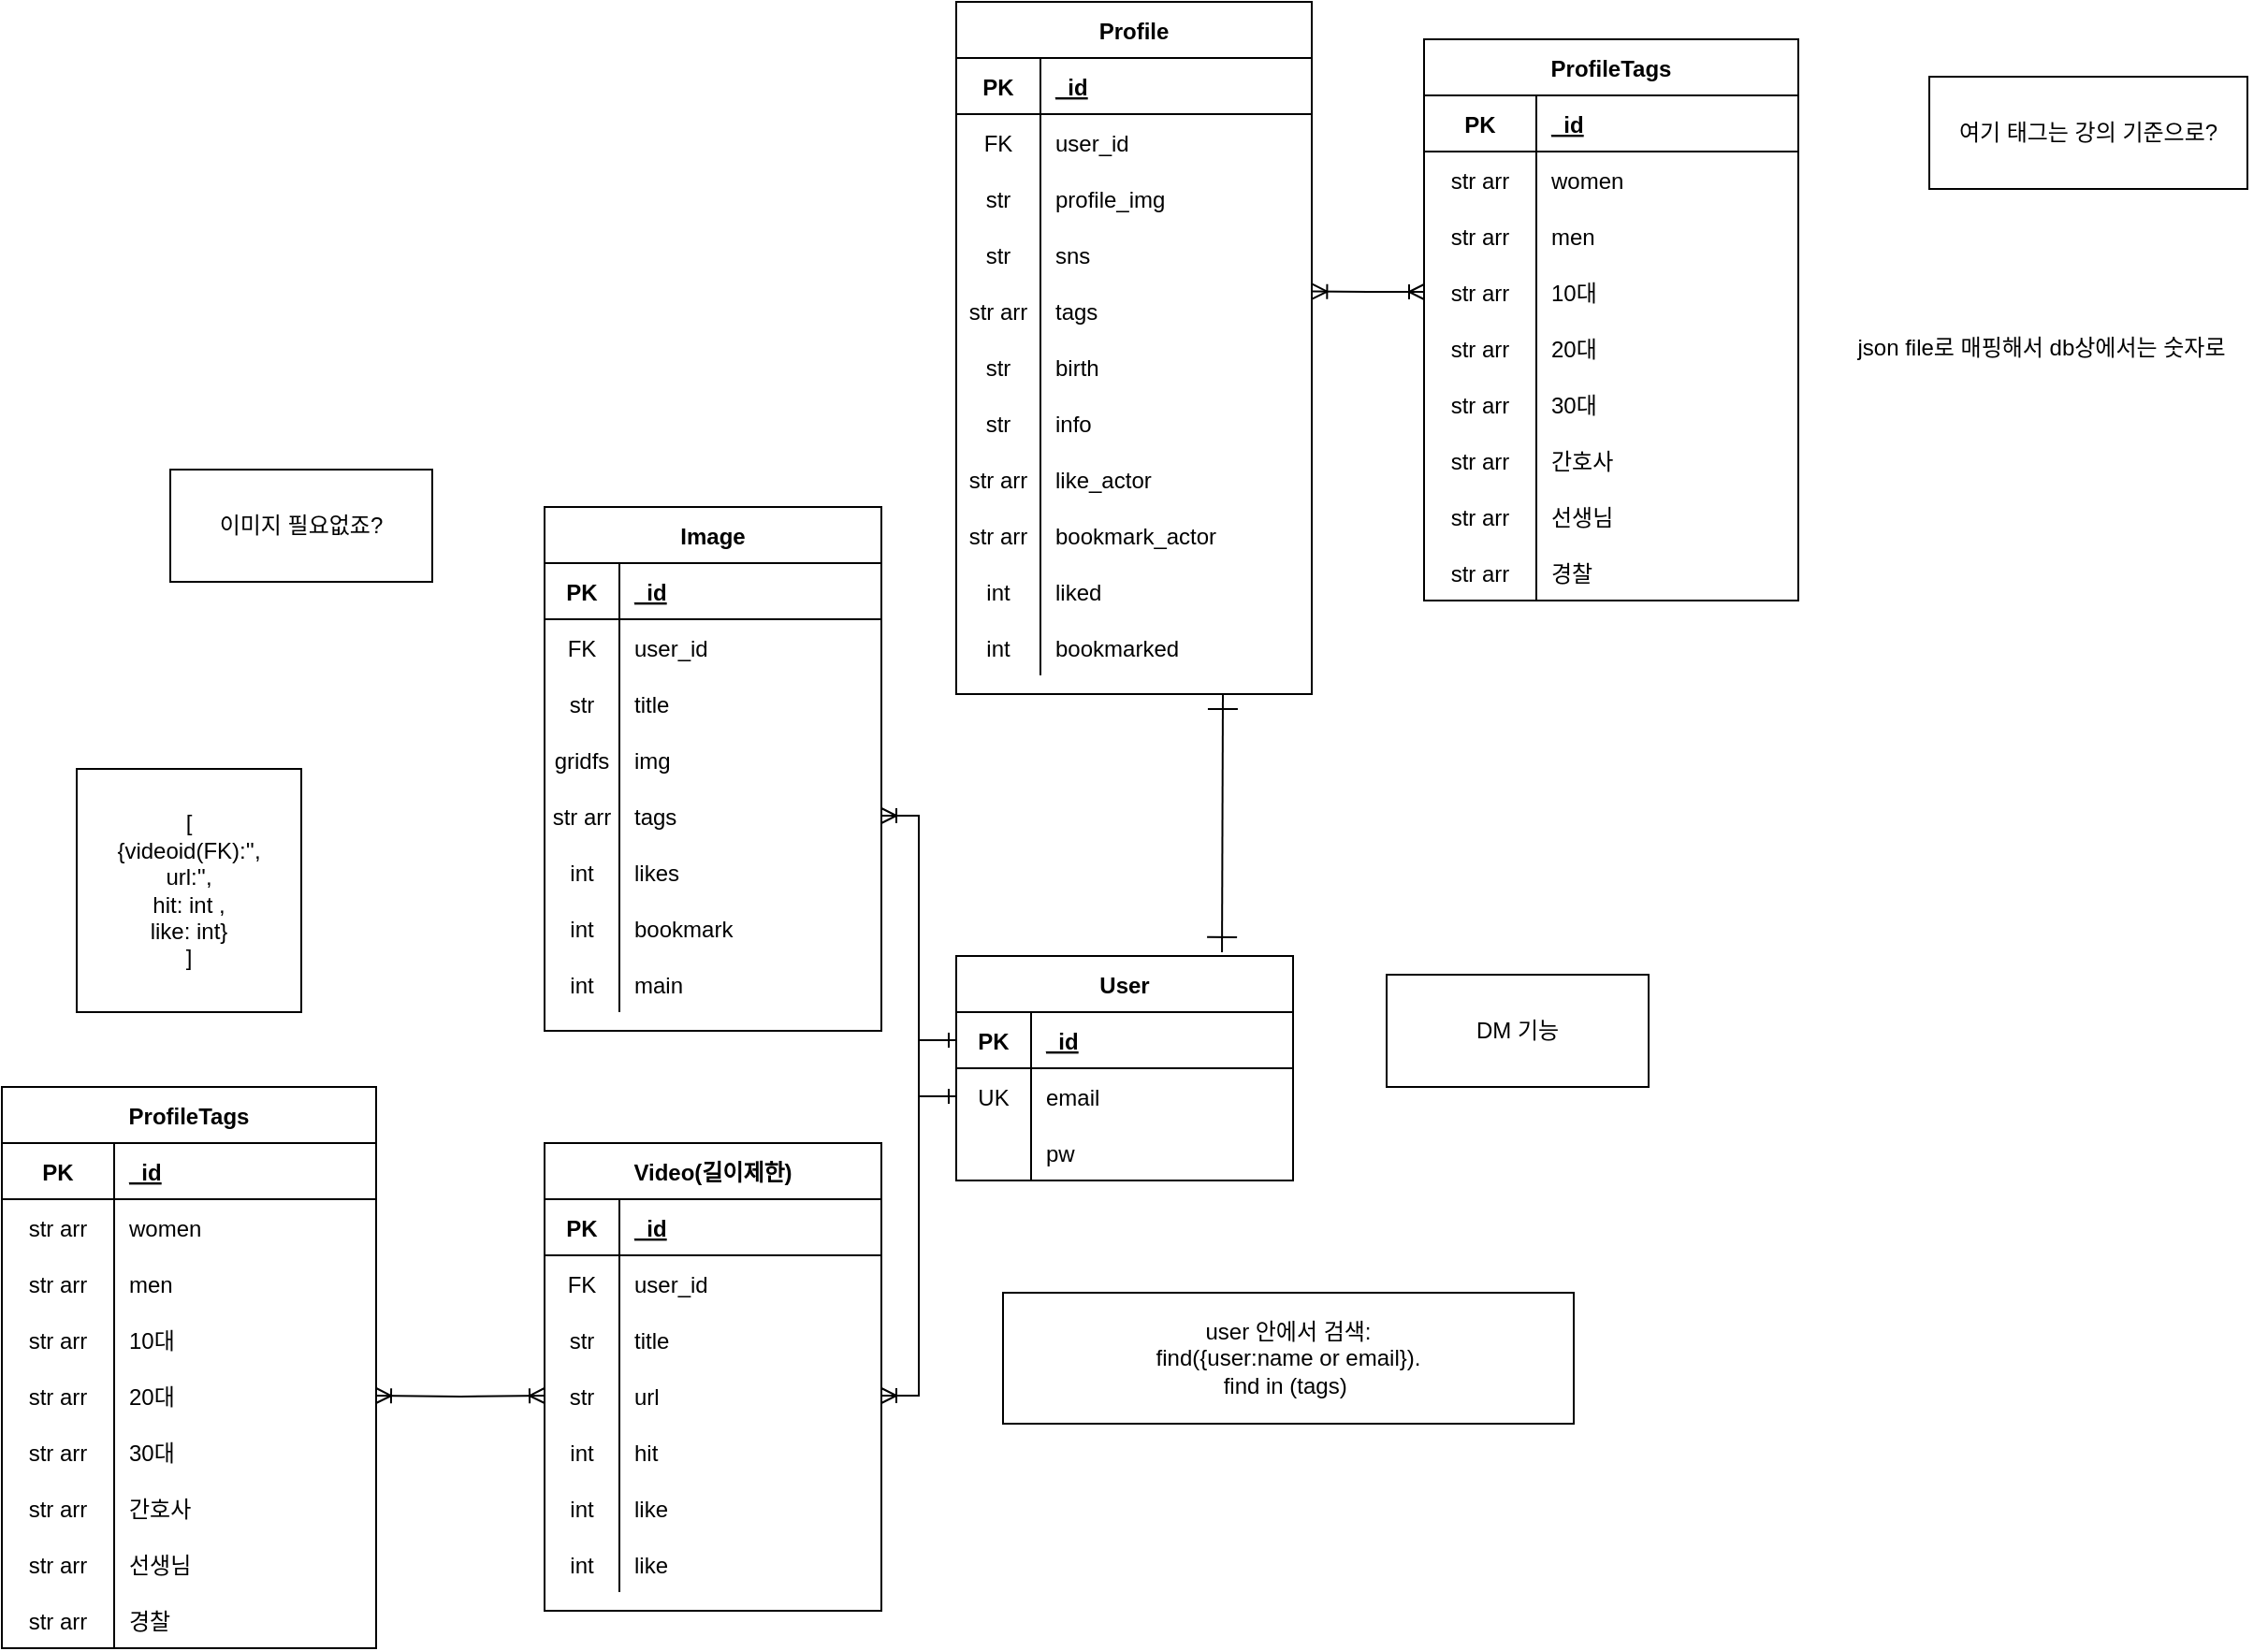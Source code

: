 <mxfile version="20.1.1" type="github">
  <diagram id="dkiNthlMaqfUQM1gwQfn" name="Page-1">
    <mxGraphModel dx="1955" dy="1315" grid="1" gridSize="10" guides="1" tooltips="1" connect="1" arrows="1" fold="1" page="0" pageScale="1" pageWidth="850" pageHeight="1100" math="0" shadow="0">
      <root>
        <mxCell id="0" />
        <mxCell id="1" parent="0" />
        <mxCell id="FGt0lHxh2fxRir9ZSNWb-1" value="User" style="shape=table;startSize=30;container=1;collapsible=1;childLayout=tableLayout;fixedRows=1;rowLines=0;fontStyle=1;align=center;resizeLast=1;hachureGap=4;" parent="1" vertex="1">
          <mxGeometry x="240" y="280" width="180" height="120" as="geometry" />
        </mxCell>
        <mxCell id="FGt0lHxh2fxRir9ZSNWb-2" value="" style="shape=tableRow;horizontal=0;startSize=0;swimlaneHead=0;swimlaneBody=0;fillColor=none;collapsible=0;dropTarget=0;points=[[0,0.5],[1,0.5]];portConstraint=eastwest;top=0;left=0;right=0;bottom=1;hachureGap=4;" parent="FGt0lHxh2fxRir9ZSNWb-1" vertex="1">
          <mxGeometry y="30" width="180" height="30" as="geometry" />
        </mxCell>
        <mxCell id="FGt0lHxh2fxRir9ZSNWb-3" value="PK" style="shape=partialRectangle;connectable=0;fillColor=none;top=0;left=0;bottom=0;right=0;fontStyle=1;overflow=hidden;hachureGap=4;" parent="FGt0lHxh2fxRir9ZSNWb-2" vertex="1">
          <mxGeometry width="40" height="30" as="geometry">
            <mxRectangle width="40" height="30" as="alternateBounds" />
          </mxGeometry>
        </mxCell>
        <mxCell id="FGt0lHxh2fxRir9ZSNWb-4" value="_id" style="shape=partialRectangle;connectable=0;fillColor=none;top=0;left=0;bottom=0;right=0;align=left;spacingLeft=6;fontStyle=5;overflow=hidden;hachureGap=4;" parent="FGt0lHxh2fxRir9ZSNWb-2" vertex="1">
          <mxGeometry x="40" width="140" height="30" as="geometry">
            <mxRectangle width="140" height="30" as="alternateBounds" />
          </mxGeometry>
        </mxCell>
        <mxCell id="FGt0lHxh2fxRir9ZSNWb-5" value="" style="shape=tableRow;horizontal=0;startSize=0;swimlaneHead=0;swimlaneBody=0;fillColor=none;collapsible=0;dropTarget=0;points=[[0,0.5],[1,0.5]];portConstraint=eastwest;top=0;left=0;right=0;bottom=0;hachureGap=4;" parent="FGt0lHxh2fxRir9ZSNWb-1" vertex="1">
          <mxGeometry y="60" width="180" height="30" as="geometry" />
        </mxCell>
        <mxCell id="FGt0lHxh2fxRir9ZSNWb-6" value="UK" style="shape=partialRectangle;connectable=0;fillColor=none;top=0;left=0;bottom=0;right=0;editable=1;overflow=hidden;hachureGap=4;" parent="FGt0lHxh2fxRir9ZSNWb-5" vertex="1">
          <mxGeometry width="40" height="30" as="geometry">
            <mxRectangle width="40" height="30" as="alternateBounds" />
          </mxGeometry>
        </mxCell>
        <mxCell id="FGt0lHxh2fxRir9ZSNWb-7" value="email" style="shape=partialRectangle;connectable=0;fillColor=none;top=0;left=0;bottom=0;right=0;align=left;spacingLeft=6;overflow=hidden;hachureGap=4;" parent="FGt0lHxh2fxRir9ZSNWb-5" vertex="1">
          <mxGeometry x="40" width="140" height="30" as="geometry">
            <mxRectangle width="140" height="30" as="alternateBounds" />
          </mxGeometry>
        </mxCell>
        <mxCell id="FGt0lHxh2fxRir9ZSNWb-8" value="" style="shape=tableRow;horizontal=0;startSize=0;swimlaneHead=0;swimlaneBody=0;fillColor=none;collapsible=0;dropTarget=0;points=[[0,0.5],[1,0.5]];portConstraint=eastwest;top=0;left=0;right=0;bottom=0;hachureGap=4;" parent="FGt0lHxh2fxRir9ZSNWb-1" vertex="1">
          <mxGeometry y="90" width="180" height="30" as="geometry" />
        </mxCell>
        <mxCell id="FGt0lHxh2fxRir9ZSNWb-9" value="" style="shape=partialRectangle;connectable=0;fillColor=none;top=0;left=0;bottom=0;right=0;editable=1;overflow=hidden;hachureGap=4;" parent="FGt0lHxh2fxRir9ZSNWb-8" vertex="1">
          <mxGeometry width="40" height="30" as="geometry">
            <mxRectangle width="40" height="30" as="alternateBounds" />
          </mxGeometry>
        </mxCell>
        <mxCell id="FGt0lHxh2fxRir9ZSNWb-10" value="pw" style="shape=partialRectangle;connectable=0;fillColor=none;top=0;left=0;bottom=0;right=0;align=left;spacingLeft=6;overflow=hidden;hachureGap=4;" parent="FGt0lHxh2fxRir9ZSNWb-8" vertex="1">
          <mxGeometry x="40" width="140" height="30" as="geometry">
            <mxRectangle width="140" height="30" as="alternateBounds" />
          </mxGeometry>
        </mxCell>
        <mxCell id="FGt0lHxh2fxRir9ZSNWb-445" style="edgeStyle=none;curved=1;rounded=0;orthogonalLoop=1;jettySize=auto;html=1;exitX=0.75;exitY=1;exitDx=0;exitDy=0;entryX=0.789;entryY=-0.017;entryDx=0;entryDy=0;entryPerimeter=0;startArrow=ERone;startFill=0;endArrow=ERone;endFill=0;startSize=14;endSize=14;sourcePerimeterSpacing=8;targetPerimeterSpacing=8;" parent="1" source="FGt0lHxh2fxRir9ZSNWb-27" target="FGt0lHxh2fxRir9ZSNWb-1" edge="1">
          <mxGeometry relative="1" as="geometry" />
        </mxCell>
        <mxCell id="FGt0lHxh2fxRir9ZSNWb-27" value="Profile" style="shape=table;startSize=30;container=1;collapsible=1;childLayout=tableLayout;fixedRows=1;rowLines=0;fontStyle=1;align=center;resizeLast=1;hachureGap=4;" parent="1" vertex="1">
          <mxGeometry x="240" y="-230" width="190" height="370" as="geometry" />
        </mxCell>
        <mxCell id="FGt0lHxh2fxRir9ZSNWb-28" value="" style="shape=tableRow;horizontal=0;startSize=0;swimlaneHead=0;swimlaneBody=0;fillColor=none;collapsible=0;dropTarget=0;points=[[0,0.5],[1,0.5]];portConstraint=eastwest;top=0;left=0;right=0;bottom=1;hachureGap=4;" parent="FGt0lHxh2fxRir9ZSNWb-27" vertex="1">
          <mxGeometry y="30" width="190" height="30" as="geometry" />
        </mxCell>
        <mxCell id="FGt0lHxh2fxRir9ZSNWb-29" value="PK" style="shape=partialRectangle;connectable=0;fillColor=none;top=0;left=0;bottom=0;right=0;fontStyle=1;overflow=hidden;hachureGap=4;" parent="FGt0lHxh2fxRir9ZSNWb-28" vertex="1">
          <mxGeometry width="45" height="30" as="geometry">
            <mxRectangle width="45" height="30" as="alternateBounds" />
          </mxGeometry>
        </mxCell>
        <mxCell id="FGt0lHxh2fxRir9ZSNWb-30" value="_id" style="shape=partialRectangle;connectable=0;fillColor=none;top=0;left=0;bottom=0;right=0;align=left;spacingLeft=6;fontStyle=5;overflow=hidden;hachureGap=4;" parent="FGt0lHxh2fxRir9ZSNWb-28" vertex="1">
          <mxGeometry x="45" width="145" height="30" as="geometry">
            <mxRectangle width="145" height="30" as="alternateBounds" />
          </mxGeometry>
        </mxCell>
        <mxCell id="FGt0lHxh2fxRir9ZSNWb-31" value="" style="shape=tableRow;horizontal=0;startSize=0;swimlaneHead=0;swimlaneBody=0;fillColor=none;collapsible=0;dropTarget=0;points=[[0,0.5],[1,0.5]];portConstraint=eastwest;top=0;left=0;right=0;bottom=0;hachureGap=4;" parent="FGt0lHxh2fxRir9ZSNWb-27" vertex="1">
          <mxGeometry y="60" width="190" height="30" as="geometry" />
        </mxCell>
        <mxCell id="FGt0lHxh2fxRir9ZSNWb-32" value="FK" style="shape=partialRectangle;connectable=0;fillColor=none;top=0;left=0;bottom=0;right=0;editable=1;overflow=hidden;hachureGap=4;" parent="FGt0lHxh2fxRir9ZSNWb-31" vertex="1">
          <mxGeometry width="45" height="30" as="geometry">
            <mxRectangle width="45" height="30" as="alternateBounds" />
          </mxGeometry>
        </mxCell>
        <mxCell id="FGt0lHxh2fxRir9ZSNWb-33" value="user_id" style="shape=partialRectangle;connectable=0;fillColor=none;top=0;left=0;bottom=0;right=0;align=left;spacingLeft=6;overflow=hidden;hachureGap=4;" parent="FGt0lHxh2fxRir9ZSNWb-31" vertex="1">
          <mxGeometry x="45" width="145" height="30" as="geometry">
            <mxRectangle width="145" height="30" as="alternateBounds" />
          </mxGeometry>
        </mxCell>
        <mxCell id="FGt0lHxh2fxRir9ZSNWb-34" value="" style="shape=tableRow;horizontal=0;startSize=0;swimlaneHead=0;swimlaneBody=0;fillColor=none;collapsible=0;dropTarget=0;points=[[0,0.5],[1,0.5]];portConstraint=eastwest;top=0;left=0;right=0;bottom=0;hachureGap=4;" parent="FGt0lHxh2fxRir9ZSNWb-27" vertex="1">
          <mxGeometry y="90" width="190" height="30" as="geometry" />
        </mxCell>
        <mxCell id="FGt0lHxh2fxRir9ZSNWb-35" value="str" style="shape=partialRectangle;connectable=0;fillColor=none;top=0;left=0;bottom=0;right=0;editable=1;overflow=hidden;hachureGap=4;" parent="FGt0lHxh2fxRir9ZSNWb-34" vertex="1">
          <mxGeometry width="45" height="30" as="geometry">
            <mxRectangle width="45" height="30" as="alternateBounds" />
          </mxGeometry>
        </mxCell>
        <mxCell id="FGt0lHxh2fxRir9ZSNWb-36" value="profile_img" style="shape=partialRectangle;connectable=0;fillColor=none;top=0;left=0;bottom=0;right=0;align=left;spacingLeft=6;overflow=hidden;hachureGap=4;" parent="FGt0lHxh2fxRir9ZSNWb-34" vertex="1">
          <mxGeometry x="45" width="145" height="30" as="geometry">
            <mxRectangle width="145" height="30" as="alternateBounds" />
          </mxGeometry>
        </mxCell>
        <mxCell id="FGt0lHxh2fxRir9ZSNWb-59" value="" style="shape=tableRow;horizontal=0;startSize=0;swimlaneHead=0;swimlaneBody=0;fillColor=none;collapsible=0;dropTarget=0;points=[[0,0.5],[1,0.5]];portConstraint=eastwest;top=0;left=0;right=0;bottom=0;hachureGap=4;" parent="FGt0lHxh2fxRir9ZSNWb-27" vertex="1">
          <mxGeometry y="120" width="190" height="30" as="geometry" />
        </mxCell>
        <mxCell id="FGt0lHxh2fxRir9ZSNWb-60" value="str" style="shape=partialRectangle;connectable=0;fillColor=none;top=0;left=0;bottom=0;right=0;editable=1;overflow=hidden;hachureGap=4;" parent="FGt0lHxh2fxRir9ZSNWb-59" vertex="1">
          <mxGeometry width="45" height="30" as="geometry">
            <mxRectangle width="45" height="30" as="alternateBounds" />
          </mxGeometry>
        </mxCell>
        <mxCell id="FGt0lHxh2fxRir9ZSNWb-61" value="sns" style="shape=partialRectangle;connectable=0;fillColor=none;top=0;left=0;bottom=0;right=0;align=left;spacingLeft=6;overflow=hidden;hachureGap=4;" parent="FGt0lHxh2fxRir9ZSNWb-59" vertex="1">
          <mxGeometry x="45" width="145" height="30" as="geometry">
            <mxRectangle width="145" height="30" as="alternateBounds" />
          </mxGeometry>
        </mxCell>
        <mxCell id="FGt0lHxh2fxRir9ZSNWb-65" value="" style="shape=tableRow;horizontal=0;startSize=0;swimlaneHead=0;swimlaneBody=0;fillColor=none;collapsible=0;dropTarget=0;points=[[0,0.5],[1,0.5]];portConstraint=eastwest;top=0;left=0;right=0;bottom=0;hachureGap=4;" parent="FGt0lHxh2fxRir9ZSNWb-27" vertex="1">
          <mxGeometry y="150" width="190" height="30" as="geometry" />
        </mxCell>
        <mxCell id="FGt0lHxh2fxRir9ZSNWb-66" value="str arr" style="shape=partialRectangle;connectable=0;fillColor=none;top=0;left=0;bottom=0;right=0;editable=1;overflow=hidden;hachureGap=4;" parent="FGt0lHxh2fxRir9ZSNWb-65" vertex="1">
          <mxGeometry width="45" height="30" as="geometry">
            <mxRectangle width="45" height="30" as="alternateBounds" />
          </mxGeometry>
        </mxCell>
        <mxCell id="FGt0lHxh2fxRir9ZSNWb-67" value="tags" style="shape=partialRectangle;connectable=0;fillColor=none;top=0;left=0;bottom=0;right=0;align=left;spacingLeft=6;overflow=hidden;hachureGap=4;" parent="FGt0lHxh2fxRir9ZSNWb-65" vertex="1">
          <mxGeometry x="45" width="145" height="30" as="geometry">
            <mxRectangle width="145" height="30" as="alternateBounds" />
          </mxGeometry>
        </mxCell>
        <mxCell id="FGt0lHxh2fxRir9ZSNWb-71" value="" style="shape=tableRow;horizontal=0;startSize=0;swimlaneHead=0;swimlaneBody=0;fillColor=none;collapsible=0;dropTarget=0;points=[[0,0.5],[1,0.5]];portConstraint=eastwest;top=0;left=0;right=0;bottom=0;hachureGap=4;" parent="FGt0lHxh2fxRir9ZSNWb-27" vertex="1">
          <mxGeometry y="180" width="190" height="30" as="geometry" />
        </mxCell>
        <mxCell id="FGt0lHxh2fxRir9ZSNWb-72" value="str" style="shape=partialRectangle;connectable=0;fillColor=none;top=0;left=0;bottom=0;right=0;editable=1;overflow=hidden;hachureGap=4;" parent="FGt0lHxh2fxRir9ZSNWb-71" vertex="1">
          <mxGeometry width="45" height="30" as="geometry">
            <mxRectangle width="45" height="30" as="alternateBounds" />
          </mxGeometry>
        </mxCell>
        <mxCell id="FGt0lHxh2fxRir9ZSNWb-73" value="birth" style="shape=partialRectangle;connectable=0;fillColor=none;top=0;left=0;bottom=0;right=0;align=left;spacingLeft=6;overflow=hidden;hachureGap=4;" parent="FGt0lHxh2fxRir9ZSNWb-71" vertex="1">
          <mxGeometry x="45" width="145" height="30" as="geometry">
            <mxRectangle width="145" height="30" as="alternateBounds" />
          </mxGeometry>
        </mxCell>
        <mxCell id="FGt0lHxh2fxRir9ZSNWb-80" value="" style="shape=tableRow;horizontal=0;startSize=0;swimlaneHead=0;swimlaneBody=0;fillColor=none;collapsible=0;dropTarget=0;points=[[0,0.5],[1,0.5]];portConstraint=eastwest;top=0;left=0;right=0;bottom=0;hachureGap=4;" parent="FGt0lHxh2fxRir9ZSNWb-27" vertex="1">
          <mxGeometry y="210" width="190" height="30" as="geometry" />
        </mxCell>
        <mxCell id="FGt0lHxh2fxRir9ZSNWb-81" value="str" style="shape=partialRectangle;connectable=0;fillColor=none;top=0;left=0;bottom=0;right=0;editable=1;overflow=hidden;hachureGap=4;" parent="FGt0lHxh2fxRir9ZSNWb-80" vertex="1">
          <mxGeometry width="45" height="30" as="geometry">
            <mxRectangle width="45" height="30" as="alternateBounds" />
          </mxGeometry>
        </mxCell>
        <mxCell id="FGt0lHxh2fxRir9ZSNWb-82" value="info" style="shape=partialRectangle;connectable=0;fillColor=none;top=0;left=0;bottom=0;right=0;align=left;spacingLeft=6;overflow=hidden;hachureGap=4;" parent="FGt0lHxh2fxRir9ZSNWb-80" vertex="1">
          <mxGeometry x="45" width="145" height="30" as="geometry">
            <mxRectangle width="145" height="30" as="alternateBounds" />
          </mxGeometry>
        </mxCell>
        <mxCell id="FGt0lHxh2fxRir9ZSNWb-84" value="" style="shape=tableRow;horizontal=0;startSize=0;swimlaneHead=0;swimlaneBody=0;fillColor=none;collapsible=0;dropTarget=0;points=[[0,0.5],[1,0.5]];portConstraint=eastwest;top=0;left=0;right=0;bottom=0;hachureGap=4;" parent="FGt0lHxh2fxRir9ZSNWb-27" vertex="1">
          <mxGeometry y="240" width="190" height="30" as="geometry" />
        </mxCell>
        <mxCell id="FGt0lHxh2fxRir9ZSNWb-85" value="str arr" style="shape=partialRectangle;connectable=0;fillColor=none;top=0;left=0;bottom=0;right=0;editable=1;overflow=hidden;hachureGap=4;" parent="FGt0lHxh2fxRir9ZSNWb-84" vertex="1">
          <mxGeometry width="45" height="30" as="geometry">
            <mxRectangle width="45" height="30" as="alternateBounds" />
          </mxGeometry>
        </mxCell>
        <mxCell id="FGt0lHxh2fxRir9ZSNWb-86" value="like_actor" style="shape=partialRectangle;connectable=0;fillColor=none;top=0;left=0;bottom=0;right=0;align=left;spacingLeft=6;overflow=hidden;hachureGap=4;" parent="FGt0lHxh2fxRir9ZSNWb-84" vertex="1">
          <mxGeometry x="45" width="145" height="30" as="geometry">
            <mxRectangle width="145" height="30" as="alternateBounds" />
          </mxGeometry>
        </mxCell>
        <mxCell id="FGt0lHxh2fxRir9ZSNWb-301" value="" style="shape=tableRow;horizontal=0;startSize=0;swimlaneHead=0;swimlaneBody=0;fillColor=none;collapsible=0;dropTarget=0;points=[[0,0.5],[1,0.5]];portConstraint=eastwest;top=0;left=0;right=0;bottom=0;hachureGap=4;" parent="FGt0lHxh2fxRir9ZSNWb-27" vertex="1">
          <mxGeometry y="270" width="190" height="30" as="geometry" />
        </mxCell>
        <mxCell id="FGt0lHxh2fxRir9ZSNWb-302" value="str arr" style="shape=partialRectangle;connectable=0;fillColor=none;top=0;left=0;bottom=0;right=0;editable=1;overflow=hidden;hachureGap=4;" parent="FGt0lHxh2fxRir9ZSNWb-301" vertex="1">
          <mxGeometry width="45" height="30" as="geometry">
            <mxRectangle width="45" height="30" as="alternateBounds" />
          </mxGeometry>
        </mxCell>
        <mxCell id="FGt0lHxh2fxRir9ZSNWb-303" value="bookmark_actor" style="shape=partialRectangle;connectable=0;fillColor=none;top=0;left=0;bottom=0;right=0;align=left;spacingLeft=6;overflow=hidden;hachureGap=4;" parent="FGt0lHxh2fxRir9ZSNWb-301" vertex="1">
          <mxGeometry x="45" width="145" height="30" as="geometry">
            <mxRectangle width="145" height="30" as="alternateBounds" />
          </mxGeometry>
        </mxCell>
        <mxCell id="FGt0lHxh2fxRir9ZSNWb-307" value="" style="shape=tableRow;horizontal=0;startSize=0;swimlaneHead=0;swimlaneBody=0;fillColor=none;collapsible=0;dropTarget=0;points=[[0,0.5],[1,0.5]];portConstraint=eastwest;top=0;left=0;right=0;bottom=0;hachureGap=4;" parent="FGt0lHxh2fxRir9ZSNWb-27" vertex="1">
          <mxGeometry y="300" width="190" height="30" as="geometry" />
        </mxCell>
        <mxCell id="FGt0lHxh2fxRir9ZSNWb-308" value="int" style="shape=partialRectangle;connectable=0;fillColor=none;top=0;left=0;bottom=0;right=0;editable=1;overflow=hidden;hachureGap=4;" parent="FGt0lHxh2fxRir9ZSNWb-307" vertex="1">
          <mxGeometry width="45" height="30" as="geometry">
            <mxRectangle width="45" height="30" as="alternateBounds" />
          </mxGeometry>
        </mxCell>
        <mxCell id="FGt0lHxh2fxRir9ZSNWb-309" value="liked" style="shape=partialRectangle;connectable=0;fillColor=none;top=0;left=0;bottom=0;right=0;align=left;spacingLeft=6;overflow=hidden;hachureGap=4;" parent="FGt0lHxh2fxRir9ZSNWb-307" vertex="1">
          <mxGeometry x="45" width="145" height="30" as="geometry">
            <mxRectangle width="145" height="30" as="alternateBounds" />
          </mxGeometry>
        </mxCell>
        <mxCell id="FGt0lHxh2fxRir9ZSNWb-310" value="" style="shape=tableRow;horizontal=0;startSize=0;swimlaneHead=0;swimlaneBody=0;fillColor=none;collapsible=0;dropTarget=0;points=[[0,0.5],[1,0.5]];portConstraint=eastwest;top=0;left=0;right=0;bottom=0;hachureGap=4;" parent="FGt0lHxh2fxRir9ZSNWb-27" vertex="1">
          <mxGeometry y="330" width="190" height="30" as="geometry" />
        </mxCell>
        <mxCell id="FGt0lHxh2fxRir9ZSNWb-311" value="int" style="shape=partialRectangle;connectable=0;fillColor=none;top=0;left=0;bottom=0;right=0;editable=1;overflow=hidden;hachureGap=4;" parent="FGt0lHxh2fxRir9ZSNWb-310" vertex="1">
          <mxGeometry width="45" height="30" as="geometry">
            <mxRectangle width="45" height="30" as="alternateBounds" />
          </mxGeometry>
        </mxCell>
        <mxCell id="FGt0lHxh2fxRir9ZSNWb-312" value="bookmarked" style="shape=partialRectangle;connectable=0;fillColor=none;top=0;left=0;bottom=0;right=0;align=left;spacingLeft=6;overflow=hidden;hachureGap=4;" parent="FGt0lHxh2fxRir9ZSNWb-310" vertex="1">
          <mxGeometry x="45" width="145" height="30" as="geometry">
            <mxRectangle width="145" height="30" as="alternateBounds" />
          </mxGeometry>
        </mxCell>
        <mxCell id="FGt0lHxh2fxRir9ZSNWb-132" value="Video(길이제한)" style="shape=table;startSize=30;container=1;collapsible=1;childLayout=tableLayout;fixedRows=1;rowLines=0;fontStyle=1;align=center;resizeLast=1;hachureGap=4;" parent="1" vertex="1">
          <mxGeometry x="20" y="380" width="180" height="250" as="geometry" />
        </mxCell>
        <mxCell id="FGt0lHxh2fxRir9ZSNWb-133" value="" style="shape=tableRow;horizontal=0;startSize=0;swimlaneHead=0;swimlaneBody=0;fillColor=none;collapsible=0;dropTarget=0;points=[[0,0.5],[1,0.5]];portConstraint=eastwest;top=0;left=0;right=0;bottom=1;hachureGap=4;" parent="FGt0lHxh2fxRir9ZSNWb-132" vertex="1">
          <mxGeometry y="30" width="180" height="30" as="geometry" />
        </mxCell>
        <mxCell id="FGt0lHxh2fxRir9ZSNWb-134" value="PK" style="shape=partialRectangle;connectable=0;fillColor=none;top=0;left=0;bottom=0;right=0;fontStyle=1;overflow=hidden;hachureGap=4;" parent="FGt0lHxh2fxRir9ZSNWb-133" vertex="1">
          <mxGeometry width="40" height="30" as="geometry">
            <mxRectangle width="40" height="30" as="alternateBounds" />
          </mxGeometry>
        </mxCell>
        <mxCell id="FGt0lHxh2fxRir9ZSNWb-135" value="_id" style="shape=partialRectangle;connectable=0;fillColor=none;top=0;left=0;bottom=0;right=0;align=left;spacingLeft=6;fontStyle=5;overflow=hidden;hachureGap=4;" parent="FGt0lHxh2fxRir9ZSNWb-133" vertex="1">
          <mxGeometry x="40" width="140" height="30" as="geometry">
            <mxRectangle width="140" height="30" as="alternateBounds" />
          </mxGeometry>
        </mxCell>
        <mxCell id="FGt0lHxh2fxRir9ZSNWb-136" value="" style="shape=tableRow;horizontal=0;startSize=0;swimlaneHead=0;swimlaneBody=0;fillColor=none;collapsible=0;dropTarget=0;points=[[0,0.5],[1,0.5]];portConstraint=eastwest;top=0;left=0;right=0;bottom=0;hachureGap=4;" parent="FGt0lHxh2fxRir9ZSNWb-132" vertex="1">
          <mxGeometry y="60" width="180" height="30" as="geometry" />
        </mxCell>
        <mxCell id="FGt0lHxh2fxRir9ZSNWb-137" value="FK" style="shape=partialRectangle;connectable=0;fillColor=none;top=0;left=0;bottom=0;right=0;editable=1;overflow=hidden;hachureGap=4;" parent="FGt0lHxh2fxRir9ZSNWb-136" vertex="1">
          <mxGeometry width="40" height="30" as="geometry">
            <mxRectangle width="40" height="30" as="alternateBounds" />
          </mxGeometry>
        </mxCell>
        <mxCell id="FGt0lHxh2fxRir9ZSNWb-138" value="user_id" style="shape=partialRectangle;connectable=0;fillColor=none;top=0;left=0;bottom=0;right=0;align=left;spacingLeft=6;overflow=hidden;hachureGap=4;" parent="FGt0lHxh2fxRir9ZSNWb-136" vertex="1">
          <mxGeometry x="40" width="140" height="30" as="geometry">
            <mxRectangle width="140" height="30" as="alternateBounds" />
          </mxGeometry>
        </mxCell>
        <mxCell id="FGt0lHxh2fxRir9ZSNWb-139" value="" style="shape=tableRow;horizontal=0;startSize=0;swimlaneHead=0;swimlaneBody=0;fillColor=none;collapsible=0;dropTarget=0;points=[[0,0.5],[1,0.5]];portConstraint=eastwest;top=0;left=0;right=0;bottom=0;hachureGap=4;" parent="FGt0lHxh2fxRir9ZSNWb-132" vertex="1">
          <mxGeometry y="90" width="180" height="30" as="geometry" />
        </mxCell>
        <mxCell id="FGt0lHxh2fxRir9ZSNWb-140" value="str" style="shape=partialRectangle;connectable=0;fillColor=none;top=0;left=0;bottom=0;right=0;editable=1;overflow=hidden;hachureGap=4;" parent="FGt0lHxh2fxRir9ZSNWb-139" vertex="1">
          <mxGeometry width="40" height="30" as="geometry">
            <mxRectangle width="40" height="30" as="alternateBounds" />
          </mxGeometry>
        </mxCell>
        <mxCell id="FGt0lHxh2fxRir9ZSNWb-141" value="title" style="shape=partialRectangle;connectable=0;fillColor=none;top=0;left=0;bottom=0;right=0;align=left;spacingLeft=6;overflow=hidden;hachureGap=4;" parent="FGt0lHxh2fxRir9ZSNWb-139" vertex="1">
          <mxGeometry x="40" width="140" height="30" as="geometry">
            <mxRectangle width="140" height="30" as="alternateBounds" />
          </mxGeometry>
        </mxCell>
        <mxCell id="FGt0lHxh2fxRir9ZSNWb-142" value="" style="shape=tableRow;horizontal=0;startSize=0;swimlaneHead=0;swimlaneBody=0;fillColor=none;collapsible=0;dropTarget=0;points=[[0,0.5],[1,0.5]];portConstraint=eastwest;top=0;left=0;right=0;bottom=0;hachureGap=4;" parent="FGt0lHxh2fxRir9ZSNWb-132" vertex="1">
          <mxGeometry y="120" width="180" height="30" as="geometry" />
        </mxCell>
        <mxCell id="FGt0lHxh2fxRir9ZSNWb-143" value="str" style="shape=partialRectangle;connectable=0;fillColor=none;top=0;left=0;bottom=0;right=0;editable=1;overflow=hidden;hachureGap=4;" parent="FGt0lHxh2fxRir9ZSNWb-142" vertex="1">
          <mxGeometry width="40" height="30" as="geometry">
            <mxRectangle width="40" height="30" as="alternateBounds" />
          </mxGeometry>
        </mxCell>
        <mxCell id="FGt0lHxh2fxRir9ZSNWb-144" value="url" style="shape=partialRectangle;connectable=0;fillColor=none;top=0;left=0;bottom=0;right=0;align=left;spacingLeft=6;overflow=hidden;hachureGap=4;" parent="FGt0lHxh2fxRir9ZSNWb-142" vertex="1">
          <mxGeometry x="40" width="140" height="30" as="geometry">
            <mxRectangle width="140" height="30" as="alternateBounds" />
          </mxGeometry>
        </mxCell>
        <mxCell id="XoAOpLD4tpguOgFPBc0_-39" value="" style="shape=tableRow;horizontal=0;startSize=0;swimlaneHead=0;swimlaneBody=0;fillColor=none;collapsible=0;dropTarget=0;points=[[0,0.5],[1,0.5]];portConstraint=eastwest;top=0;left=0;right=0;bottom=0;hachureGap=4;" vertex="1" parent="FGt0lHxh2fxRir9ZSNWb-132">
          <mxGeometry y="150" width="180" height="30" as="geometry" />
        </mxCell>
        <mxCell id="XoAOpLD4tpguOgFPBc0_-40" value="int" style="shape=partialRectangle;connectable=0;fillColor=none;top=0;left=0;bottom=0;right=0;editable=1;overflow=hidden;hachureGap=4;" vertex="1" parent="XoAOpLD4tpguOgFPBc0_-39">
          <mxGeometry width="40" height="30" as="geometry">
            <mxRectangle width="40" height="30" as="alternateBounds" />
          </mxGeometry>
        </mxCell>
        <mxCell id="XoAOpLD4tpguOgFPBc0_-41" value="hit" style="shape=partialRectangle;connectable=0;fillColor=none;top=0;left=0;bottom=0;right=0;align=left;spacingLeft=6;overflow=hidden;hachureGap=4;" vertex="1" parent="XoAOpLD4tpguOgFPBc0_-39">
          <mxGeometry x="40" width="140" height="30" as="geometry">
            <mxRectangle width="140" height="30" as="alternateBounds" />
          </mxGeometry>
        </mxCell>
        <mxCell id="XoAOpLD4tpguOgFPBc0_-42" value="" style="shape=tableRow;horizontal=0;startSize=0;swimlaneHead=0;swimlaneBody=0;fillColor=none;collapsible=0;dropTarget=0;points=[[0,0.5],[1,0.5]];portConstraint=eastwest;top=0;left=0;right=0;bottom=0;hachureGap=4;" vertex="1" parent="FGt0lHxh2fxRir9ZSNWb-132">
          <mxGeometry y="180" width="180" height="30" as="geometry" />
        </mxCell>
        <mxCell id="XoAOpLD4tpguOgFPBc0_-43" value="int" style="shape=partialRectangle;connectable=0;fillColor=none;top=0;left=0;bottom=0;right=0;editable=1;overflow=hidden;hachureGap=4;" vertex="1" parent="XoAOpLD4tpguOgFPBc0_-42">
          <mxGeometry width="40" height="30" as="geometry">
            <mxRectangle width="40" height="30" as="alternateBounds" />
          </mxGeometry>
        </mxCell>
        <mxCell id="XoAOpLD4tpguOgFPBc0_-44" value="like" style="shape=partialRectangle;connectable=0;fillColor=none;top=0;left=0;bottom=0;right=0;align=left;spacingLeft=6;overflow=hidden;hachureGap=4;" vertex="1" parent="XoAOpLD4tpguOgFPBc0_-42">
          <mxGeometry x="40" width="140" height="30" as="geometry">
            <mxRectangle width="140" height="30" as="alternateBounds" />
          </mxGeometry>
        </mxCell>
        <mxCell id="XoAOpLD4tpguOgFPBc0_-45" value="" style="shape=tableRow;horizontal=0;startSize=0;swimlaneHead=0;swimlaneBody=0;fillColor=none;collapsible=0;dropTarget=0;points=[[0,0.5],[1,0.5]];portConstraint=eastwest;top=0;left=0;right=0;bottom=0;hachureGap=4;" vertex="1" parent="FGt0lHxh2fxRir9ZSNWb-132">
          <mxGeometry y="210" width="180" height="30" as="geometry" />
        </mxCell>
        <mxCell id="XoAOpLD4tpguOgFPBc0_-46" value="int" style="shape=partialRectangle;connectable=0;fillColor=none;top=0;left=0;bottom=0;right=0;editable=1;overflow=hidden;hachureGap=4;" vertex="1" parent="XoAOpLD4tpguOgFPBc0_-45">
          <mxGeometry width="40" height="30" as="geometry">
            <mxRectangle width="40" height="30" as="alternateBounds" />
          </mxGeometry>
        </mxCell>
        <mxCell id="XoAOpLD4tpguOgFPBc0_-47" value="like" style="shape=partialRectangle;connectable=0;fillColor=none;top=0;left=0;bottom=0;right=0;align=left;spacingLeft=6;overflow=hidden;hachureGap=4;" vertex="1" parent="XoAOpLD4tpguOgFPBc0_-45">
          <mxGeometry x="40" width="140" height="30" as="geometry">
            <mxRectangle width="140" height="30" as="alternateBounds" />
          </mxGeometry>
        </mxCell>
        <mxCell id="FGt0lHxh2fxRir9ZSNWb-313" value="Image" style="shape=table;startSize=30;container=1;collapsible=1;childLayout=tableLayout;fixedRows=1;rowLines=0;fontStyle=1;align=center;resizeLast=1;hachureGap=4;" parent="1" vertex="1">
          <mxGeometry x="20" y="40" width="180" height="280" as="geometry" />
        </mxCell>
        <mxCell id="FGt0lHxh2fxRir9ZSNWb-314" value="" style="shape=tableRow;horizontal=0;startSize=0;swimlaneHead=0;swimlaneBody=0;fillColor=none;collapsible=0;dropTarget=0;points=[[0,0.5],[1,0.5]];portConstraint=eastwest;top=0;left=0;right=0;bottom=1;hachureGap=4;" parent="FGt0lHxh2fxRir9ZSNWb-313" vertex="1">
          <mxGeometry y="30" width="180" height="30" as="geometry" />
        </mxCell>
        <mxCell id="FGt0lHxh2fxRir9ZSNWb-315" value="PK" style="shape=partialRectangle;connectable=0;fillColor=none;top=0;left=0;bottom=0;right=0;fontStyle=1;overflow=hidden;hachureGap=4;" parent="FGt0lHxh2fxRir9ZSNWb-314" vertex="1">
          <mxGeometry width="40" height="30" as="geometry">
            <mxRectangle width="40" height="30" as="alternateBounds" />
          </mxGeometry>
        </mxCell>
        <mxCell id="FGt0lHxh2fxRir9ZSNWb-316" value="_id" style="shape=partialRectangle;connectable=0;fillColor=none;top=0;left=0;bottom=0;right=0;align=left;spacingLeft=6;fontStyle=5;overflow=hidden;hachureGap=4;" parent="FGt0lHxh2fxRir9ZSNWb-314" vertex="1">
          <mxGeometry x="40" width="140" height="30" as="geometry">
            <mxRectangle width="140" height="30" as="alternateBounds" />
          </mxGeometry>
        </mxCell>
        <mxCell id="FGt0lHxh2fxRir9ZSNWb-317" value="" style="shape=tableRow;horizontal=0;startSize=0;swimlaneHead=0;swimlaneBody=0;fillColor=none;collapsible=0;dropTarget=0;points=[[0,0.5],[1,0.5]];portConstraint=eastwest;top=0;left=0;right=0;bottom=0;hachureGap=4;" parent="FGt0lHxh2fxRir9ZSNWb-313" vertex="1">
          <mxGeometry y="60" width="180" height="30" as="geometry" />
        </mxCell>
        <mxCell id="FGt0lHxh2fxRir9ZSNWb-318" value="FK" style="shape=partialRectangle;connectable=0;fillColor=none;top=0;left=0;bottom=0;right=0;editable=1;overflow=hidden;hachureGap=4;" parent="FGt0lHxh2fxRir9ZSNWb-317" vertex="1">
          <mxGeometry width="40" height="30" as="geometry">
            <mxRectangle width="40" height="30" as="alternateBounds" />
          </mxGeometry>
        </mxCell>
        <mxCell id="FGt0lHxh2fxRir9ZSNWb-319" value="user_id" style="shape=partialRectangle;connectable=0;fillColor=none;top=0;left=0;bottom=0;right=0;align=left;spacingLeft=6;overflow=hidden;hachureGap=4;" parent="FGt0lHxh2fxRir9ZSNWb-317" vertex="1">
          <mxGeometry x="40" width="140" height="30" as="geometry">
            <mxRectangle width="140" height="30" as="alternateBounds" />
          </mxGeometry>
        </mxCell>
        <mxCell id="FGt0lHxh2fxRir9ZSNWb-320" value="" style="shape=tableRow;horizontal=0;startSize=0;swimlaneHead=0;swimlaneBody=0;fillColor=none;collapsible=0;dropTarget=0;points=[[0,0.5],[1,0.5]];portConstraint=eastwest;top=0;left=0;right=0;bottom=0;hachureGap=4;" parent="FGt0lHxh2fxRir9ZSNWb-313" vertex="1">
          <mxGeometry y="90" width="180" height="30" as="geometry" />
        </mxCell>
        <mxCell id="FGt0lHxh2fxRir9ZSNWb-321" value="str" style="shape=partialRectangle;connectable=0;fillColor=none;top=0;left=0;bottom=0;right=0;editable=1;overflow=hidden;hachureGap=4;" parent="FGt0lHxh2fxRir9ZSNWb-320" vertex="1">
          <mxGeometry width="40" height="30" as="geometry">
            <mxRectangle width="40" height="30" as="alternateBounds" />
          </mxGeometry>
        </mxCell>
        <mxCell id="FGt0lHxh2fxRir9ZSNWb-322" value="title" style="shape=partialRectangle;connectable=0;fillColor=none;top=0;left=0;bottom=0;right=0;align=left;spacingLeft=6;overflow=hidden;hachureGap=4;" parent="FGt0lHxh2fxRir9ZSNWb-320" vertex="1">
          <mxGeometry x="40" width="140" height="30" as="geometry">
            <mxRectangle width="140" height="30" as="alternateBounds" />
          </mxGeometry>
        </mxCell>
        <mxCell id="FGt0lHxh2fxRir9ZSNWb-326" value="" style="shape=tableRow;horizontal=0;startSize=0;swimlaneHead=0;swimlaneBody=0;fillColor=none;collapsible=0;dropTarget=0;points=[[0,0.5],[1,0.5]];portConstraint=eastwest;top=0;left=0;right=0;bottom=0;hachureGap=4;" parent="FGt0lHxh2fxRir9ZSNWb-313" vertex="1">
          <mxGeometry y="120" width="180" height="30" as="geometry" />
        </mxCell>
        <mxCell id="FGt0lHxh2fxRir9ZSNWb-327" value="gridfs" style="shape=partialRectangle;connectable=0;fillColor=none;top=0;left=0;bottom=0;right=0;editable=1;overflow=hidden;hachureGap=4;" parent="FGt0lHxh2fxRir9ZSNWb-326" vertex="1">
          <mxGeometry width="40" height="30" as="geometry">
            <mxRectangle width="40" height="30" as="alternateBounds" />
          </mxGeometry>
        </mxCell>
        <mxCell id="FGt0lHxh2fxRir9ZSNWb-328" value="img" style="shape=partialRectangle;connectable=0;fillColor=none;top=0;left=0;bottom=0;right=0;align=left;spacingLeft=6;overflow=hidden;hachureGap=4;" parent="FGt0lHxh2fxRir9ZSNWb-326" vertex="1">
          <mxGeometry x="40" width="140" height="30" as="geometry">
            <mxRectangle width="140" height="30" as="alternateBounds" />
          </mxGeometry>
        </mxCell>
        <mxCell id="FGt0lHxh2fxRir9ZSNWb-329" value="" style="shape=tableRow;horizontal=0;startSize=0;swimlaneHead=0;swimlaneBody=0;fillColor=none;collapsible=0;dropTarget=0;points=[[0,0.5],[1,0.5]];portConstraint=eastwest;top=0;left=0;right=0;bottom=0;hachureGap=4;" parent="FGt0lHxh2fxRir9ZSNWb-313" vertex="1">
          <mxGeometry y="150" width="180" height="30" as="geometry" />
        </mxCell>
        <mxCell id="FGt0lHxh2fxRir9ZSNWb-330" value="str arr" style="shape=partialRectangle;connectable=0;fillColor=none;top=0;left=0;bottom=0;right=0;editable=1;overflow=hidden;hachureGap=4;" parent="FGt0lHxh2fxRir9ZSNWb-329" vertex="1">
          <mxGeometry width="40" height="30" as="geometry">
            <mxRectangle width="40" height="30" as="alternateBounds" />
          </mxGeometry>
        </mxCell>
        <mxCell id="FGt0lHxh2fxRir9ZSNWb-331" value="tags" style="shape=partialRectangle;connectable=0;fillColor=none;top=0;left=0;bottom=0;right=0;align=left;spacingLeft=6;overflow=hidden;hachureGap=4;" parent="FGt0lHxh2fxRir9ZSNWb-329" vertex="1">
          <mxGeometry x="40" width="140" height="30" as="geometry">
            <mxRectangle width="140" height="30" as="alternateBounds" />
          </mxGeometry>
        </mxCell>
        <mxCell id="FGt0lHxh2fxRir9ZSNWb-335" value="" style="shape=tableRow;horizontal=0;startSize=0;swimlaneHead=0;swimlaneBody=0;fillColor=none;collapsible=0;dropTarget=0;points=[[0,0.5],[1,0.5]];portConstraint=eastwest;top=0;left=0;right=0;bottom=0;hachureGap=4;" parent="FGt0lHxh2fxRir9ZSNWb-313" vertex="1">
          <mxGeometry y="180" width="180" height="30" as="geometry" />
        </mxCell>
        <mxCell id="FGt0lHxh2fxRir9ZSNWb-336" value="int" style="shape=partialRectangle;connectable=0;fillColor=none;top=0;left=0;bottom=0;right=0;editable=1;overflow=hidden;hachureGap=4;" parent="FGt0lHxh2fxRir9ZSNWb-335" vertex="1">
          <mxGeometry width="40" height="30" as="geometry">
            <mxRectangle width="40" height="30" as="alternateBounds" />
          </mxGeometry>
        </mxCell>
        <mxCell id="FGt0lHxh2fxRir9ZSNWb-337" value="likes" style="shape=partialRectangle;connectable=0;fillColor=none;top=0;left=0;bottom=0;right=0;align=left;spacingLeft=6;overflow=hidden;hachureGap=4;" parent="FGt0lHxh2fxRir9ZSNWb-335" vertex="1">
          <mxGeometry x="40" width="140" height="30" as="geometry">
            <mxRectangle width="140" height="30" as="alternateBounds" />
          </mxGeometry>
        </mxCell>
        <mxCell id="FGt0lHxh2fxRir9ZSNWb-338" value="" style="shape=tableRow;horizontal=0;startSize=0;swimlaneHead=0;swimlaneBody=0;fillColor=none;collapsible=0;dropTarget=0;points=[[0,0.5],[1,0.5]];portConstraint=eastwest;top=0;left=0;right=0;bottom=0;hachureGap=4;" parent="FGt0lHxh2fxRir9ZSNWb-313" vertex="1">
          <mxGeometry y="210" width="180" height="30" as="geometry" />
        </mxCell>
        <mxCell id="FGt0lHxh2fxRir9ZSNWb-339" value="int" style="shape=partialRectangle;connectable=0;fillColor=none;top=0;left=0;bottom=0;right=0;editable=1;overflow=hidden;hachureGap=4;" parent="FGt0lHxh2fxRir9ZSNWb-338" vertex="1">
          <mxGeometry width="40" height="30" as="geometry">
            <mxRectangle width="40" height="30" as="alternateBounds" />
          </mxGeometry>
        </mxCell>
        <mxCell id="FGt0lHxh2fxRir9ZSNWb-340" value="bookmark" style="shape=partialRectangle;connectable=0;fillColor=none;top=0;left=0;bottom=0;right=0;align=left;spacingLeft=6;overflow=hidden;hachureGap=4;" parent="FGt0lHxh2fxRir9ZSNWb-338" vertex="1">
          <mxGeometry x="40" width="140" height="30" as="geometry">
            <mxRectangle width="140" height="30" as="alternateBounds" />
          </mxGeometry>
        </mxCell>
        <mxCell id="omnUUiahv54f6pb0s7cF-3" value="" style="shape=tableRow;horizontal=0;startSize=0;swimlaneHead=0;swimlaneBody=0;fillColor=none;collapsible=0;dropTarget=0;points=[[0,0.5],[1,0.5]];portConstraint=eastwest;top=0;left=0;right=0;bottom=0;hachureGap=4;" parent="FGt0lHxh2fxRir9ZSNWb-313" vertex="1">
          <mxGeometry y="240" width="180" height="30" as="geometry" />
        </mxCell>
        <mxCell id="omnUUiahv54f6pb0s7cF-4" value="int" style="shape=partialRectangle;connectable=0;fillColor=none;top=0;left=0;bottom=0;right=0;editable=1;overflow=hidden;hachureGap=4;" parent="omnUUiahv54f6pb0s7cF-3" vertex="1">
          <mxGeometry width="40" height="30" as="geometry">
            <mxRectangle width="40" height="30" as="alternateBounds" />
          </mxGeometry>
        </mxCell>
        <mxCell id="omnUUiahv54f6pb0s7cF-5" value="main" style="shape=partialRectangle;connectable=0;fillColor=none;top=0;left=0;bottom=0;right=0;align=left;spacingLeft=6;overflow=hidden;hachureGap=4;" parent="omnUUiahv54f6pb0s7cF-3" vertex="1">
          <mxGeometry x="40" width="140" height="30" as="geometry">
            <mxRectangle width="140" height="30" as="alternateBounds" />
          </mxGeometry>
        </mxCell>
        <mxCell id="omnUUiahv54f6pb0s7cF-1" style="edgeStyle=orthogonalEdgeStyle;rounded=0;orthogonalLoop=1;jettySize=auto;html=1;exitX=0;exitY=0.5;exitDx=0;exitDy=0;entryX=1;entryY=0.5;entryDx=0;entryDy=0;startArrow=ERone;startFill=0;endArrow=ERoneToMany;endFill=0;" parent="1" source="FGt0lHxh2fxRir9ZSNWb-5" target="FGt0lHxh2fxRir9ZSNWb-329" edge="1">
          <mxGeometry relative="1" as="geometry" />
        </mxCell>
        <mxCell id="omnUUiahv54f6pb0s7cF-2" style="edgeStyle=orthogonalEdgeStyle;rounded=0;orthogonalLoop=1;jettySize=auto;html=1;exitX=0;exitY=0.5;exitDx=0;exitDy=0;startArrow=ERone;startFill=0;endArrow=ERoneToMany;endFill=0;" parent="1" source="FGt0lHxh2fxRir9ZSNWb-2" target="FGt0lHxh2fxRir9ZSNWb-142" edge="1">
          <mxGeometry relative="1" as="geometry" />
        </mxCell>
        <mxCell id="DL8FWSEuazP8kCz-o6B3-47" value="ProfileTags" style="shape=table;startSize=30;container=1;collapsible=1;childLayout=tableLayout;fixedRows=1;rowLines=0;fontStyle=1;align=center;resizeLast=1;hachureGap=4;" parent="1" vertex="1">
          <mxGeometry x="490" y="-210" width="200" height="300" as="geometry" />
        </mxCell>
        <mxCell id="DL8FWSEuazP8kCz-o6B3-48" value="" style="shape=tableRow;horizontal=0;startSize=0;swimlaneHead=0;swimlaneBody=0;fillColor=none;collapsible=0;dropTarget=0;points=[[0,0.5],[1,0.5]];portConstraint=eastwest;top=0;left=0;right=0;bottom=1;hachureGap=4;" parent="DL8FWSEuazP8kCz-o6B3-47" vertex="1">
          <mxGeometry y="30" width="200" height="30" as="geometry" />
        </mxCell>
        <mxCell id="DL8FWSEuazP8kCz-o6B3-49" value="PK" style="shape=partialRectangle;connectable=0;fillColor=none;top=0;left=0;bottom=0;right=0;fontStyle=1;overflow=hidden;hachureGap=4;" parent="DL8FWSEuazP8kCz-o6B3-48" vertex="1">
          <mxGeometry width="60" height="30" as="geometry">
            <mxRectangle width="60" height="30" as="alternateBounds" />
          </mxGeometry>
        </mxCell>
        <mxCell id="DL8FWSEuazP8kCz-o6B3-50" value="_id" style="shape=partialRectangle;connectable=0;fillColor=none;top=0;left=0;bottom=0;right=0;align=left;spacingLeft=6;fontStyle=5;overflow=hidden;hachureGap=4;" parent="DL8FWSEuazP8kCz-o6B3-48" vertex="1">
          <mxGeometry x="60" width="140" height="30" as="geometry">
            <mxRectangle width="140" height="30" as="alternateBounds" />
          </mxGeometry>
        </mxCell>
        <mxCell id="DL8FWSEuazP8kCz-o6B3-51" value="" style="shape=tableRow;horizontal=0;startSize=0;swimlaneHead=0;swimlaneBody=0;fillColor=none;collapsible=0;dropTarget=0;points=[[0,0.5],[1,0.5]];portConstraint=eastwest;top=0;left=0;right=0;bottom=0;hachureGap=4;" parent="DL8FWSEuazP8kCz-o6B3-47" vertex="1">
          <mxGeometry y="60" width="200" height="30" as="geometry" />
        </mxCell>
        <mxCell id="DL8FWSEuazP8kCz-o6B3-52" value="str arr" style="shape=partialRectangle;connectable=0;fillColor=none;top=0;left=0;bottom=0;right=0;editable=1;overflow=hidden;hachureGap=4;" parent="DL8FWSEuazP8kCz-o6B3-51" vertex="1">
          <mxGeometry width="60" height="30" as="geometry">
            <mxRectangle width="60" height="30" as="alternateBounds" />
          </mxGeometry>
        </mxCell>
        <mxCell id="DL8FWSEuazP8kCz-o6B3-53" value="women" style="shape=partialRectangle;connectable=0;fillColor=none;top=0;left=0;bottom=0;right=0;align=left;spacingLeft=6;overflow=hidden;hachureGap=4;" parent="DL8FWSEuazP8kCz-o6B3-51" vertex="1">
          <mxGeometry x="60" width="140" height="30" as="geometry">
            <mxRectangle width="140" height="30" as="alternateBounds" />
          </mxGeometry>
        </mxCell>
        <mxCell id="DL8FWSEuazP8kCz-o6B3-54" value="" style="shape=tableRow;horizontal=0;startSize=0;swimlaneHead=0;swimlaneBody=0;fillColor=none;collapsible=0;dropTarget=0;points=[[0,0.5],[1,0.5]];portConstraint=eastwest;top=0;left=0;right=0;bottom=0;hachureGap=4;" parent="DL8FWSEuazP8kCz-o6B3-47" vertex="1">
          <mxGeometry y="90" width="200" height="30" as="geometry" />
        </mxCell>
        <mxCell id="DL8FWSEuazP8kCz-o6B3-55" value="str arr" style="shape=partialRectangle;connectable=0;fillColor=none;top=0;left=0;bottom=0;right=0;editable=1;overflow=hidden;hachureGap=4;" parent="DL8FWSEuazP8kCz-o6B3-54" vertex="1">
          <mxGeometry width="60" height="30" as="geometry">
            <mxRectangle width="60" height="30" as="alternateBounds" />
          </mxGeometry>
        </mxCell>
        <mxCell id="DL8FWSEuazP8kCz-o6B3-56" value="men" style="shape=partialRectangle;connectable=0;fillColor=none;top=0;left=0;bottom=0;right=0;align=left;spacingLeft=6;overflow=hidden;hachureGap=4;" parent="DL8FWSEuazP8kCz-o6B3-54" vertex="1">
          <mxGeometry x="60" width="140" height="30" as="geometry">
            <mxRectangle width="140" height="30" as="alternateBounds" />
          </mxGeometry>
        </mxCell>
        <mxCell id="DL8FWSEuazP8kCz-o6B3-57" value="" style="shape=tableRow;horizontal=0;startSize=0;swimlaneHead=0;swimlaneBody=0;fillColor=none;collapsible=0;dropTarget=0;points=[[0,0.5],[1,0.5]];portConstraint=eastwest;top=0;left=0;right=0;bottom=0;hachureGap=4;" parent="DL8FWSEuazP8kCz-o6B3-47" vertex="1">
          <mxGeometry y="120" width="200" height="30" as="geometry" />
        </mxCell>
        <mxCell id="DL8FWSEuazP8kCz-o6B3-58" value="str arr" style="shape=partialRectangle;connectable=0;fillColor=none;top=0;left=0;bottom=0;right=0;editable=1;overflow=hidden;hachureGap=4;" parent="DL8FWSEuazP8kCz-o6B3-57" vertex="1">
          <mxGeometry width="60" height="30" as="geometry">
            <mxRectangle width="60" height="30" as="alternateBounds" />
          </mxGeometry>
        </mxCell>
        <mxCell id="DL8FWSEuazP8kCz-o6B3-59" value="10대" style="shape=partialRectangle;connectable=0;fillColor=none;top=0;left=0;bottom=0;right=0;align=left;spacingLeft=6;overflow=hidden;hachureGap=4;" parent="DL8FWSEuazP8kCz-o6B3-57" vertex="1">
          <mxGeometry x="60" width="140" height="30" as="geometry">
            <mxRectangle width="140" height="30" as="alternateBounds" />
          </mxGeometry>
        </mxCell>
        <mxCell id="DL8FWSEuazP8kCz-o6B3-60" value="" style="shape=tableRow;horizontal=0;startSize=0;swimlaneHead=0;swimlaneBody=0;fillColor=none;collapsible=0;dropTarget=0;points=[[0,0.5],[1,0.5]];portConstraint=eastwest;top=0;left=0;right=0;bottom=0;hachureGap=4;" parent="DL8FWSEuazP8kCz-o6B3-47" vertex="1">
          <mxGeometry y="150" width="200" height="30" as="geometry" />
        </mxCell>
        <mxCell id="DL8FWSEuazP8kCz-o6B3-61" value="str arr" style="shape=partialRectangle;connectable=0;fillColor=none;top=0;left=0;bottom=0;right=0;editable=1;overflow=hidden;hachureGap=4;" parent="DL8FWSEuazP8kCz-o6B3-60" vertex="1">
          <mxGeometry width="60" height="30" as="geometry">
            <mxRectangle width="60" height="30" as="alternateBounds" />
          </mxGeometry>
        </mxCell>
        <mxCell id="DL8FWSEuazP8kCz-o6B3-62" value="20대" style="shape=partialRectangle;connectable=0;fillColor=none;top=0;left=0;bottom=0;right=0;align=left;spacingLeft=6;overflow=hidden;hachureGap=4;" parent="DL8FWSEuazP8kCz-o6B3-60" vertex="1">
          <mxGeometry x="60" width="140" height="30" as="geometry">
            <mxRectangle width="140" height="30" as="alternateBounds" />
          </mxGeometry>
        </mxCell>
        <mxCell id="DL8FWSEuazP8kCz-o6B3-63" value="" style="shape=tableRow;horizontal=0;startSize=0;swimlaneHead=0;swimlaneBody=0;fillColor=none;collapsible=0;dropTarget=0;points=[[0,0.5],[1,0.5]];portConstraint=eastwest;top=0;left=0;right=0;bottom=0;hachureGap=4;" parent="DL8FWSEuazP8kCz-o6B3-47" vertex="1">
          <mxGeometry y="180" width="200" height="30" as="geometry" />
        </mxCell>
        <mxCell id="DL8FWSEuazP8kCz-o6B3-64" value="str arr" style="shape=partialRectangle;connectable=0;fillColor=none;top=0;left=0;bottom=0;right=0;editable=1;overflow=hidden;hachureGap=4;" parent="DL8FWSEuazP8kCz-o6B3-63" vertex="1">
          <mxGeometry width="60" height="30" as="geometry">
            <mxRectangle width="60" height="30" as="alternateBounds" />
          </mxGeometry>
        </mxCell>
        <mxCell id="DL8FWSEuazP8kCz-o6B3-65" value="30대" style="shape=partialRectangle;connectable=0;fillColor=none;top=0;left=0;bottom=0;right=0;align=left;spacingLeft=6;overflow=hidden;hachureGap=4;" parent="DL8FWSEuazP8kCz-o6B3-63" vertex="1">
          <mxGeometry x="60" width="140" height="30" as="geometry">
            <mxRectangle width="140" height="30" as="alternateBounds" />
          </mxGeometry>
        </mxCell>
        <mxCell id="DL8FWSEuazP8kCz-o6B3-66" value="" style="shape=tableRow;horizontal=0;startSize=0;swimlaneHead=0;swimlaneBody=0;fillColor=none;collapsible=0;dropTarget=0;points=[[0,0.5],[1,0.5]];portConstraint=eastwest;top=0;left=0;right=0;bottom=0;hachureGap=4;" parent="DL8FWSEuazP8kCz-o6B3-47" vertex="1">
          <mxGeometry y="210" width="200" height="30" as="geometry" />
        </mxCell>
        <mxCell id="DL8FWSEuazP8kCz-o6B3-67" value="str arr" style="shape=partialRectangle;connectable=0;fillColor=none;top=0;left=0;bottom=0;right=0;editable=1;overflow=hidden;hachureGap=4;" parent="DL8FWSEuazP8kCz-o6B3-66" vertex="1">
          <mxGeometry width="60" height="30" as="geometry">
            <mxRectangle width="60" height="30" as="alternateBounds" />
          </mxGeometry>
        </mxCell>
        <mxCell id="DL8FWSEuazP8kCz-o6B3-68" value="간호사" style="shape=partialRectangle;connectable=0;fillColor=none;top=0;left=0;bottom=0;right=0;align=left;spacingLeft=6;overflow=hidden;hachureGap=4;" parent="DL8FWSEuazP8kCz-o6B3-66" vertex="1">
          <mxGeometry x="60" width="140" height="30" as="geometry">
            <mxRectangle width="140" height="30" as="alternateBounds" />
          </mxGeometry>
        </mxCell>
        <mxCell id="DL8FWSEuazP8kCz-o6B3-69" value="" style="shape=tableRow;horizontal=0;startSize=0;swimlaneHead=0;swimlaneBody=0;fillColor=none;collapsible=0;dropTarget=0;points=[[0,0.5],[1,0.5]];portConstraint=eastwest;top=0;left=0;right=0;bottom=0;hachureGap=4;" parent="DL8FWSEuazP8kCz-o6B3-47" vertex="1">
          <mxGeometry y="240" width="200" height="30" as="geometry" />
        </mxCell>
        <mxCell id="DL8FWSEuazP8kCz-o6B3-70" value="str arr" style="shape=partialRectangle;connectable=0;fillColor=none;top=0;left=0;bottom=0;right=0;editable=1;overflow=hidden;hachureGap=4;" parent="DL8FWSEuazP8kCz-o6B3-69" vertex="1">
          <mxGeometry width="60" height="30" as="geometry">
            <mxRectangle width="60" height="30" as="alternateBounds" />
          </mxGeometry>
        </mxCell>
        <mxCell id="DL8FWSEuazP8kCz-o6B3-71" value="선생님" style="shape=partialRectangle;connectable=0;fillColor=none;top=0;left=0;bottom=0;right=0;align=left;spacingLeft=6;overflow=hidden;hachureGap=4;" parent="DL8FWSEuazP8kCz-o6B3-69" vertex="1">
          <mxGeometry x="60" width="140" height="30" as="geometry">
            <mxRectangle width="140" height="30" as="alternateBounds" />
          </mxGeometry>
        </mxCell>
        <mxCell id="DL8FWSEuazP8kCz-o6B3-72" value="" style="shape=tableRow;horizontal=0;startSize=0;swimlaneHead=0;swimlaneBody=0;fillColor=none;collapsible=0;dropTarget=0;points=[[0,0.5],[1,0.5]];portConstraint=eastwest;top=0;left=0;right=0;bottom=0;hachureGap=4;" parent="DL8FWSEuazP8kCz-o6B3-47" vertex="1">
          <mxGeometry y="270" width="200" height="30" as="geometry" />
        </mxCell>
        <mxCell id="DL8FWSEuazP8kCz-o6B3-73" value="str arr" style="shape=partialRectangle;connectable=0;fillColor=none;top=0;left=0;bottom=0;right=0;editable=1;overflow=hidden;hachureGap=4;" parent="DL8FWSEuazP8kCz-o6B3-72" vertex="1">
          <mxGeometry width="60" height="30" as="geometry">
            <mxRectangle width="60" height="30" as="alternateBounds" />
          </mxGeometry>
        </mxCell>
        <mxCell id="DL8FWSEuazP8kCz-o6B3-74" value="경찰" style="shape=partialRectangle;connectable=0;fillColor=none;top=0;left=0;bottom=0;right=0;align=left;spacingLeft=6;overflow=hidden;hachureGap=4;" parent="DL8FWSEuazP8kCz-o6B3-72" vertex="1">
          <mxGeometry x="60" width="140" height="30" as="geometry">
            <mxRectangle width="140" height="30" as="alternateBounds" />
          </mxGeometry>
        </mxCell>
        <mxCell id="DL8FWSEuazP8kCz-o6B3-87" style="edgeStyle=orthogonalEdgeStyle;rounded=0;orthogonalLoop=1;jettySize=auto;html=1;exitX=0;exitY=0.5;exitDx=0;exitDy=0;entryX=1.001;entryY=0.159;entryDx=0;entryDy=0;entryPerimeter=0;startArrow=ERoneToMany;startFill=0;endArrow=ERoneToMany;endFill=0;" parent="1" source="DL8FWSEuazP8kCz-o6B3-57" target="FGt0lHxh2fxRir9ZSNWb-65" edge="1">
          <mxGeometry relative="1" as="geometry" />
        </mxCell>
        <mxCell id="DL8FWSEuazP8kCz-o6B3-90" value="json file로 매핑해서 db상에서는 숫자로" style="text;html=1;strokeColor=none;fillColor=none;align=center;verticalAlign=middle;whiteSpace=wrap;rounded=0;" parent="1" vertex="1">
          <mxGeometry x="700" y="-60" width="240" height="30" as="geometry" />
        </mxCell>
        <mxCell id="XoAOpLD4tpguOgFPBc0_-1" value="[&lt;br&gt;{videoid(FK):&#39;&#39;,&lt;br&gt;url:&#39;&#39;,&lt;br&gt;hit: int ,&lt;br&gt;like: int}&lt;br&gt;]" style="rounded=0;whiteSpace=wrap;html=1;" vertex="1" parent="1">
          <mxGeometry x="-230" y="180" width="120" height="130" as="geometry" />
        </mxCell>
        <mxCell id="XoAOpLD4tpguOgFPBc0_-2" value="이미지 필요없죠?" style="rounded=0;whiteSpace=wrap;html=1;" vertex="1" parent="1">
          <mxGeometry x="-180" y="20" width="140" height="60" as="geometry" />
        </mxCell>
        <mxCell id="XoAOpLD4tpguOgFPBc0_-3" value="ProfileTags" style="shape=table;startSize=30;container=1;collapsible=1;childLayout=tableLayout;fixedRows=1;rowLines=0;fontStyle=1;align=center;resizeLast=1;hachureGap=4;" vertex="1" parent="1">
          <mxGeometry x="-270" y="350" width="200" height="300" as="geometry" />
        </mxCell>
        <mxCell id="XoAOpLD4tpguOgFPBc0_-4" value="" style="shape=tableRow;horizontal=0;startSize=0;swimlaneHead=0;swimlaneBody=0;fillColor=none;collapsible=0;dropTarget=0;points=[[0,0.5],[1,0.5]];portConstraint=eastwest;top=0;left=0;right=0;bottom=1;hachureGap=4;" vertex="1" parent="XoAOpLD4tpguOgFPBc0_-3">
          <mxGeometry y="30" width="200" height="30" as="geometry" />
        </mxCell>
        <mxCell id="XoAOpLD4tpguOgFPBc0_-5" value="PK" style="shape=partialRectangle;connectable=0;fillColor=none;top=0;left=0;bottom=0;right=0;fontStyle=1;overflow=hidden;hachureGap=4;" vertex="1" parent="XoAOpLD4tpguOgFPBc0_-4">
          <mxGeometry width="60" height="30" as="geometry">
            <mxRectangle width="60" height="30" as="alternateBounds" />
          </mxGeometry>
        </mxCell>
        <mxCell id="XoAOpLD4tpguOgFPBc0_-6" value="_id" style="shape=partialRectangle;connectable=0;fillColor=none;top=0;left=0;bottom=0;right=0;align=left;spacingLeft=6;fontStyle=5;overflow=hidden;hachureGap=4;" vertex="1" parent="XoAOpLD4tpguOgFPBc0_-4">
          <mxGeometry x="60" width="140" height="30" as="geometry">
            <mxRectangle width="140" height="30" as="alternateBounds" />
          </mxGeometry>
        </mxCell>
        <mxCell id="XoAOpLD4tpguOgFPBc0_-7" value="" style="shape=tableRow;horizontal=0;startSize=0;swimlaneHead=0;swimlaneBody=0;fillColor=none;collapsible=0;dropTarget=0;points=[[0,0.5],[1,0.5]];portConstraint=eastwest;top=0;left=0;right=0;bottom=0;hachureGap=4;" vertex="1" parent="XoAOpLD4tpguOgFPBc0_-3">
          <mxGeometry y="60" width="200" height="30" as="geometry" />
        </mxCell>
        <mxCell id="XoAOpLD4tpguOgFPBc0_-8" value="str arr" style="shape=partialRectangle;connectable=0;fillColor=none;top=0;left=0;bottom=0;right=0;editable=1;overflow=hidden;hachureGap=4;" vertex="1" parent="XoAOpLD4tpguOgFPBc0_-7">
          <mxGeometry width="60" height="30" as="geometry">
            <mxRectangle width="60" height="30" as="alternateBounds" />
          </mxGeometry>
        </mxCell>
        <mxCell id="XoAOpLD4tpguOgFPBc0_-9" value="women" style="shape=partialRectangle;connectable=0;fillColor=none;top=0;left=0;bottom=0;right=0;align=left;spacingLeft=6;overflow=hidden;hachureGap=4;" vertex="1" parent="XoAOpLD4tpguOgFPBc0_-7">
          <mxGeometry x="60" width="140" height="30" as="geometry">
            <mxRectangle width="140" height="30" as="alternateBounds" />
          </mxGeometry>
        </mxCell>
        <mxCell id="XoAOpLD4tpguOgFPBc0_-10" value="" style="shape=tableRow;horizontal=0;startSize=0;swimlaneHead=0;swimlaneBody=0;fillColor=none;collapsible=0;dropTarget=0;points=[[0,0.5],[1,0.5]];portConstraint=eastwest;top=0;left=0;right=0;bottom=0;hachureGap=4;" vertex="1" parent="XoAOpLD4tpguOgFPBc0_-3">
          <mxGeometry y="90" width="200" height="30" as="geometry" />
        </mxCell>
        <mxCell id="XoAOpLD4tpguOgFPBc0_-11" value="str arr" style="shape=partialRectangle;connectable=0;fillColor=none;top=0;left=0;bottom=0;right=0;editable=1;overflow=hidden;hachureGap=4;" vertex="1" parent="XoAOpLD4tpguOgFPBc0_-10">
          <mxGeometry width="60" height="30" as="geometry">
            <mxRectangle width="60" height="30" as="alternateBounds" />
          </mxGeometry>
        </mxCell>
        <mxCell id="XoAOpLD4tpguOgFPBc0_-12" value="men" style="shape=partialRectangle;connectable=0;fillColor=none;top=0;left=0;bottom=0;right=0;align=left;spacingLeft=6;overflow=hidden;hachureGap=4;" vertex="1" parent="XoAOpLD4tpguOgFPBc0_-10">
          <mxGeometry x="60" width="140" height="30" as="geometry">
            <mxRectangle width="140" height="30" as="alternateBounds" />
          </mxGeometry>
        </mxCell>
        <mxCell id="XoAOpLD4tpguOgFPBc0_-13" value="" style="shape=tableRow;horizontal=0;startSize=0;swimlaneHead=0;swimlaneBody=0;fillColor=none;collapsible=0;dropTarget=0;points=[[0,0.5],[1,0.5]];portConstraint=eastwest;top=0;left=0;right=0;bottom=0;hachureGap=4;" vertex="1" parent="XoAOpLD4tpguOgFPBc0_-3">
          <mxGeometry y="120" width="200" height="30" as="geometry" />
        </mxCell>
        <mxCell id="XoAOpLD4tpguOgFPBc0_-14" value="str arr" style="shape=partialRectangle;connectable=0;fillColor=none;top=0;left=0;bottom=0;right=0;editable=1;overflow=hidden;hachureGap=4;" vertex="1" parent="XoAOpLD4tpguOgFPBc0_-13">
          <mxGeometry width="60" height="30" as="geometry">
            <mxRectangle width="60" height="30" as="alternateBounds" />
          </mxGeometry>
        </mxCell>
        <mxCell id="XoAOpLD4tpguOgFPBc0_-15" value="10대" style="shape=partialRectangle;connectable=0;fillColor=none;top=0;left=0;bottom=0;right=0;align=left;spacingLeft=6;overflow=hidden;hachureGap=4;" vertex="1" parent="XoAOpLD4tpguOgFPBc0_-13">
          <mxGeometry x="60" width="140" height="30" as="geometry">
            <mxRectangle width="140" height="30" as="alternateBounds" />
          </mxGeometry>
        </mxCell>
        <mxCell id="XoAOpLD4tpguOgFPBc0_-16" value="" style="shape=tableRow;horizontal=0;startSize=0;swimlaneHead=0;swimlaneBody=0;fillColor=none;collapsible=0;dropTarget=0;points=[[0,0.5],[1,0.5]];portConstraint=eastwest;top=0;left=0;right=0;bottom=0;hachureGap=4;" vertex="1" parent="XoAOpLD4tpguOgFPBc0_-3">
          <mxGeometry y="150" width="200" height="30" as="geometry" />
        </mxCell>
        <mxCell id="XoAOpLD4tpguOgFPBc0_-17" value="str arr" style="shape=partialRectangle;connectable=0;fillColor=none;top=0;left=0;bottom=0;right=0;editable=1;overflow=hidden;hachureGap=4;" vertex="1" parent="XoAOpLD4tpguOgFPBc0_-16">
          <mxGeometry width="60" height="30" as="geometry">
            <mxRectangle width="60" height="30" as="alternateBounds" />
          </mxGeometry>
        </mxCell>
        <mxCell id="XoAOpLD4tpguOgFPBc0_-18" value="20대" style="shape=partialRectangle;connectable=0;fillColor=none;top=0;left=0;bottom=0;right=0;align=left;spacingLeft=6;overflow=hidden;hachureGap=4;" vertex="1" parent="XoAOpLD4tpguOgFPBc0_-16">
          <mxGeometry x="60" width="140" height="30" as="geometry">
            <mxRectangle width="140" height="30" as="alternateBounds" />
          </mxGeometry>
        </mxCell>
        <mxCell id="XoAOpLD4tpguOgFPBc0_-19" value="" style="shape=tableRow;horizontal=0;startSize=0;swimlaneHead=0;swimlaneBody=0;fillColor=none;collapsible=0;dropTarget=0;points=[[0,0.5],[1,0.5]];portConstraint=eastwest;top=0;left=0;right=0;bottom=0;hachureGap=4;" vertex="1" parent="XoAOpLD4tpguOgFPBc0_-3">
          <mxGeometry y="180" width="200" height="30" as="geometry" />
        </mxCell>
        <mxCell id="XoAOpLD4tpguOgFPBc0_-20" value="str arr" style="shape=partialRectangle;connectable=0;fillColor=none;top=0;left=0;bottom=0;right=0;editable=1;overflow=hidden;hachureGap=4;" vertex="1" parent="XoAOpLD4tpguOgFPBc0_-19">
          <mxGeometry width="60" height="30" as="geometry">
            <mxRectangle width="60" height="30" as="alternateBounds" />
          </mxGeometry>
        </mxCell>
        <mxCell id="XoAOpLD4tpguOgFPBc0_-21" value="30대" style="shape=partialRectangle;connectable=0;fillColor=none;top=0;left=0;bottom=0;right=0;align=left;spacingLeft=6;overflow=hidden;hachureGap=4;" vertex="1" parent="XoAOpLD4tpguOgFPBc0_-19">
          <mxGeometry x="60" width="140" height="30" as="geometry">
            <mxRectangle width="140" height="30" as="alternateBounds" />
          </mxGeometry>
        </mxCell>
        <mxCell id="XoAOpLD4tpguOgFPBc0_-22" value="" style="shape=tableRow;horizontal=0;startSize=0;swimlaneHead=0;swimlaneBody=0;fillColor=none;collapsible=0;dropTarget=0;points=[[0,0.5],[1,0.5]];portConstraint=eastwest;top=0;left=0;right=0;bottom=0;hachureGap=4;" vertex="1" parent="XoAOpLD4tpguOgFPBc0_-3">
          <mxGeometry y="210" width="200" height="30" as="geometry" />
        </mxCell>
        <mxCell id="XoAOpLD4tpguOgFPBc0_-23" value="str arr" style="shape=partialRectangle;connectable=0;fillColor=none;top=0;left=0;bottom=0;right=0;editable=1;overflow=hidden;hachureGap=4;" vertex="1" parent="XoAOpLD4tpguOgFPBc0_-22">
          <mxGeometry width="60" height="30" as="geometry">
            <mxRectangle width="60" height="30" as="alternateBounds" />
          </mxGeometry>
        </mxCell>
        <mxCell id="XoAOpLD4tpguOgFPBc0_-24" value="간호사" style="shape=partialRectangle;connectable=0;fillColor=none;top=0;left=0;bottom=0;right=0;align=left;spacingLeft=6;overflow=hidden;hachureGap=4;" vertex="1" parent="XoAOpLD4tpguOgFPBc0_-22">
          <mxGeometry x="60" width="140" height="30" as="geometry">
            <mxRectangle width="140" height="30" as="alternateBounds" />
          </mxGeometry>
        </mxCell>
        <mxCell id="XoAOpLD4tpguOgFPBc0_-25" value="" style="shape=tableRow;horizontal=0;startSize=0;swimlaneHead=0;swimlaneBody=0;fillColor=none;collapsible=0;dropTarget=0;points=[[0,0.5],[1,0.5]];portConstraint=eastwest;top=0;left=0;right=0;bottom=0;hachureGap=4;" vertex="1" parent="XoAOpLD4tpguOgFPBc0_-3">
          <mxGeometry y="240" width="200" height="30" as="geometry" />
        </mxCell>
        <mxCell id="XoAOpLD4tpguOgFPBc0_-26" value="str arr" style="shape=partialRectangle;connectable=0;fillColor=none;top=0;left=0;bottom=0;right=0;editable=1;overflow=hidden;hachureGap=4;" vertex="1" parent="XoAOpLD4tpguOgFPBc0_-25">
          <mxGeometry width="60" height="30" as="geometry">
            <mxRectangle width="60" height="30" as="alternateBounds" />
          </mxGeometry>
        </mxCell>
        <mxCell id="XoAOpLD4tpguOgFPBc0_-27" value="선생님" style="shape=partialRectangle;connectable=0;fillColor=none;top=0;left=0;bottom=0;right=0;align=left;spacingLeft=6;overflow=hidden;hachureGap=4;" vertex="1" parent="XoAOpLD4tpguOgFPBc0_-25">
          <mxGeometry x="60" width="140" height="30" as="geometry">
            <mxRectangle width="140" height="30" as="alternateBounds" />
          </mxGeometry>
        </mxCell>
        <mxCell id="XoAOpLD4tpguOgFPBc0_-28" value="" style="shape=tableRow;horizontal=0;startSize=0;swimlaneHead=0;swimlaneBody=0;fillColor=none;collapsible=0;dropTarget=0;points=[[0,0.5],[1,0.5]];portConstraint=eastwest;top=0;left=0;right=0;bottom=0;hachureGap=4;" vertex="1" parent="XoAOpLD4tpguOgFPBc0_-3">
          <mxGeometry y="270" width="200" height="30" as="geometry" />
        </mxCell>
        <mxCell id="XoAOpLD4tpguOgFPBc0_-29" value="str arr" style="shape=partialRectangle;connectable=0;fillColor=none;top=0;left=0;bottom=0;right=0;editable=1;overflow=hidden;hachureGap=4;" vertex="1" parent="XoAOpLD4tpguOgFPBc0_-28">
          <mxGeometry width="60" height="30" as="geometry">
            <mxRectangle width="60" height="30" as="alternateBounds" />
          </mxGeometry>
        </mxCell>
        <mxCell id="XoAOpLD4tpguOgFPBc0_-30" value="경찰" style="shape=partialRectangle;connectable=0;fillColor=none;top=0;left=0;bottom=0;right=0;align=left;spacingLeft=6;overflow=hidden;hachureGap=4;" vertex="1" parent="XoAOpLD4tpguOgFPBc0_-28">
          <mxGeometry x="60" width="140" height="30" as="geometry">
            <mxRectangle width="140" height="30" as="alternateBounds" />
          </mxGeometry>
        </mxCell>
        <mxCell id="XoAOpLD4tpguOgFPBc0_-31" style="edgeStyle=orthogonalEdgeStyle;rounded=0;orthogonalLoop=1;jettySize=auto;html=1;exitX=0;exitY=0.5;exitDx=0;exitDy=0;entryX=1;entryY=0.5;entryDx=0;entryDy=0;startArrow=ERoneToMany;startFill=0;endArrow=ERoneToMany;endFill=0;" edge="1" parent="1" target="XoAOpLD4tpguOgFPBc0_-16">
          <mxGeometry relative="1" as="geometry">
            <mxPoint x="20" y="515" as="sourcePoint" />
          </mxGeometry>
        </mxCell>
        <mxCell id="XoAOpLD4tpguOgFPBc0_-32" value="DM 기능" style="rounded=0;whiteSpace=wrap;html=1;" vertex="1" parent="1">
          <mxGeometry x="470" y="290" width="140" height="60" as="geometry" />
        </mxCell>
        <mxCell id="XoAOpLD4tpguOgFPBc0_-35" value="user 안에서 검색:&lt;br&gt;find({user:name or email}).&lt;br&gt;find in (tags)&amp;nbsp;" style="rounded=0;whiteSpace=wrap;html=1;" vertex="1" parent="1">
          <mxGeometry x="265" y="460" width="305" height="70" as="geometry" />
        </mxCell>
        <mxCell id="XoAOpLD4tpguOgFPBc0_-48" value="여기 태그는 강의 기준으로?" style="rounded=0;whiteSpace=wrap;html=1;" vertex="1" parent="1">
          <mxGeometry x="760" y="-190" width="170" height="60" as="geometry" />
        </mxCell>
      </root>
    </mxGraphModel>
  </diagram>
</mxfile>
